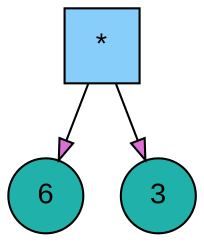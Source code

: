 digraph BST {
    node [style=filled]
    node [fontname=Arial]
    edge [arrowType=normal]
    edge [fillcolor=orchid]
    root [label="*",shape=square,fillcolor=lightskyblue]
    leafL[label="6",shape=circle,fillcolor=lightseagreen]
    leafR[label="3",shape=circle,fillcolor=lightseagreen]
    root -> leafL
    root -> leafR
}